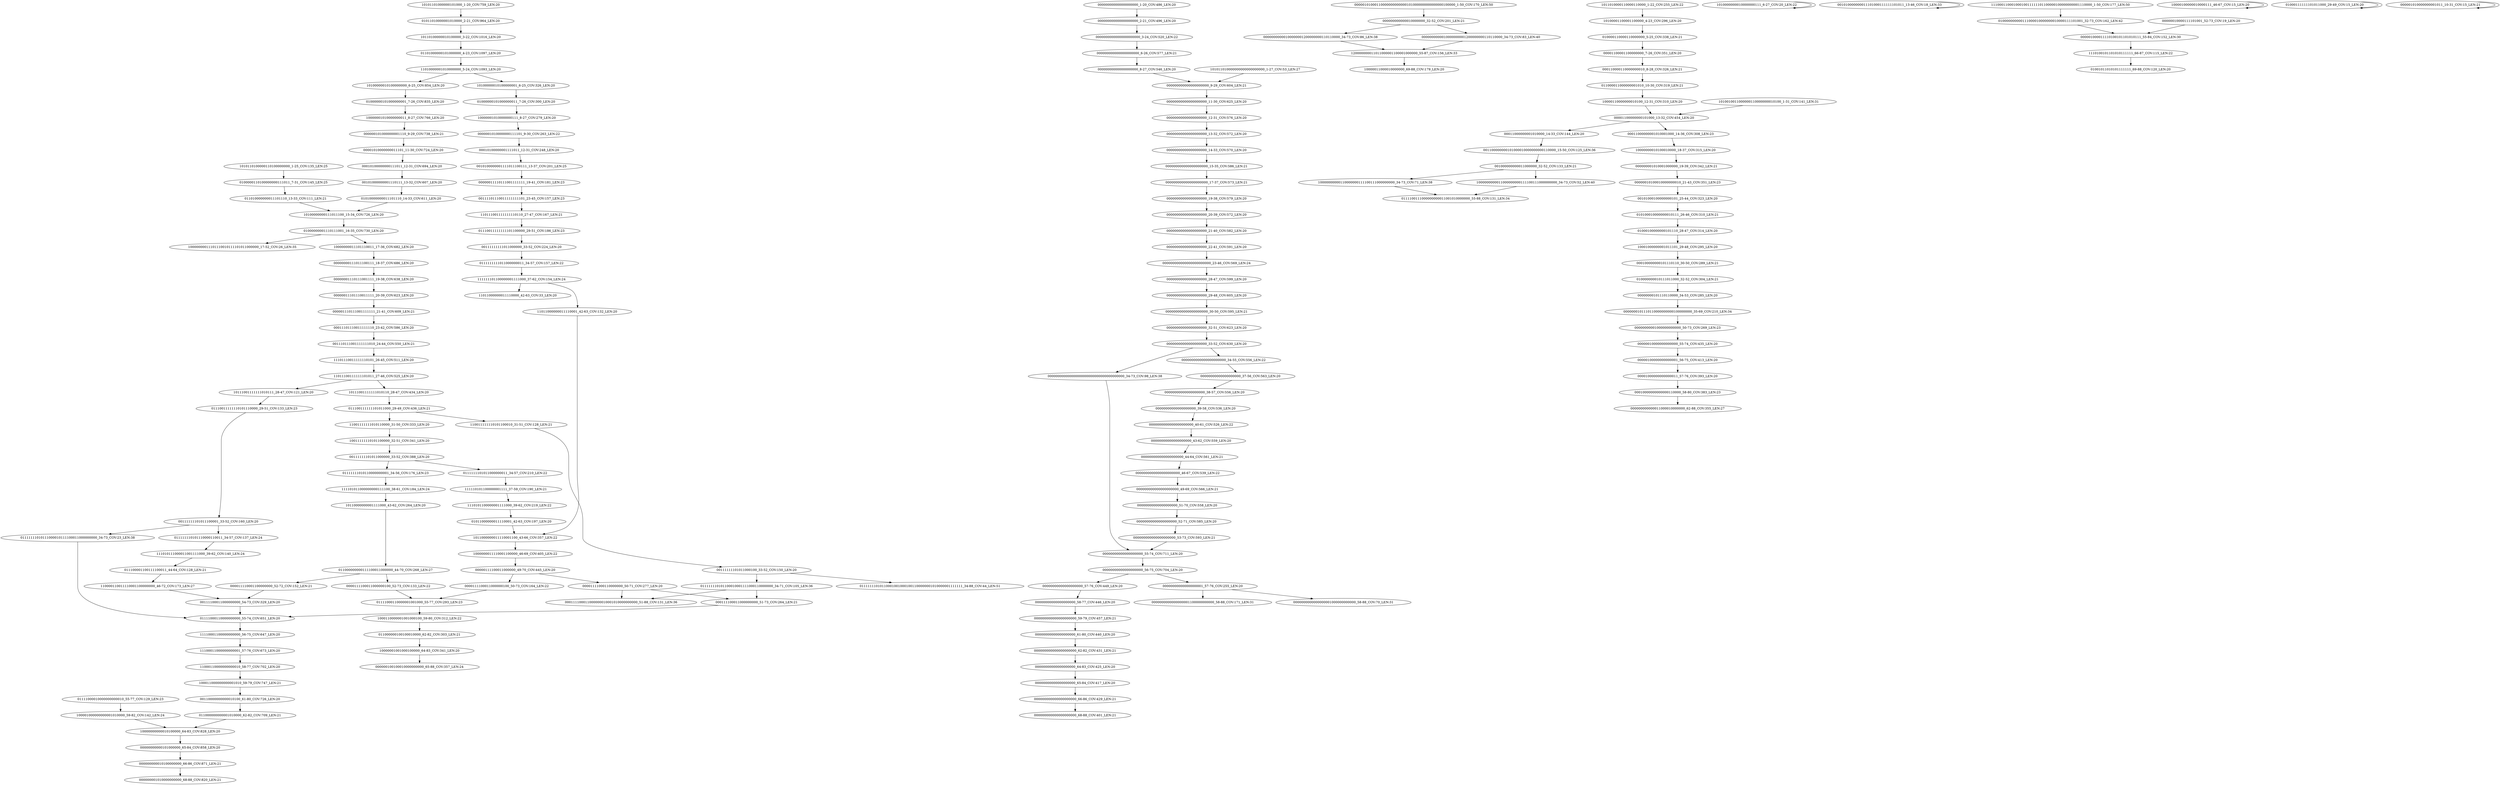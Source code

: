 digraph G {
    "000000101000000001110_9-29_COV:738_LEN:21" -> "00001010000000011101_11-30_COV:724_LEN:20";
    "00000000000000000000_37-56_COV:563_LEN:20" -> "00000000000000000000_38-57_COV:556_LEN:20";
    "00000000000000000000_38-57_COV:556_LEN:20" -> "00000000000000000000_39-58_COV:536_LEN:20";
    "111101011000000000111100_38-61_COV:184_LEN:24" -> "10110000000001111000_43-62_COV:264_LEN:20";
    "011111110101100010001111000110000000_34-71_COV:105_LEN:36" -> "000111100011000000010001010000000000_51-88_COV:131_LEN:36";
    "011111110101100010001111000110000000_34-71_COV:105_LEN:36" -> "000111100011000000000_51-73_COV:264_LEN:21";
    "00000101000110000000000000101000000000000000100000_1-50_COV:170_LEN:50" -> "000000000000010000000_32-52_COV:201_LEN:21";
    "10110100000010100000_3-22_COV:1016_LEN:20" -> "01101000000101000000_4-23_COV:1097_LEN:20";
    "00000000000000000000_8-27_COV:546_LEN:20" -> "000000000000000000000_9-29_COV:604_LEN:21";
    "000000000000000000000000_23-46_COV:569_LEN:24" -> "00000000000000000000_28-47_COV:599_LEN:20";
    "00000000000000000000_11-30_COV:625_LEN:20" -> "00000000000000000000_12-31_COV:576_LEN:20";
    "00000000101110110000_34-53_COV:285_LEN:20" -> "0000000101110110000000000100000000_35-69_COV:210_LEN:34";
    "120000000011011000001100001000000_55-87_COV:156_LEN:33" -> "10000011000010000000_69-88_COV:179_LEN:20";
    "00101000100000000101_25-44_COV:323_LEN:20" -> "010100010000000010111_26-46_COV:310_LEN:21";
    "011000000000111100011000000_44-70_COV:268_LEN:27" -> "000011110001100000000_52-72_COV:152_LEN:21";
    "011000000000111100011000000_44-70_COV:268_LEN:27" -> "0000111100011000000100_52-73_COV:133_LEN:22";
    "1010000000010000000111_6-27_COV:20_LEN:22" -> "1010000000010000000111_6-27_COV:20_LEN:22";
    "10111001111111010110_28-47_COV:434_LEN:20" -> "011100111111101011000_29-49_COV:436_LEN:21";
    "001010000000011101000111111101011_13-46_COV:18_LEN:33" -> "001010000000011101000111111101011_13-46_COV:18_LEN:33";
    "111010111000011001111000_39-62_COV:140_LEN:24" -> "011100001100111100011_44-64_COV:128_LEN:21";
    "00000000000000000000_28-47_COV:599_LEN:20" -> "00000000000000000000_29-48_COV:605_LEN:20";
    "0111111101011000000011_34-57_COV:210_LEN:22" -> "111110101100000001111_37-59_COV:190_LEN:21";
    "000000000000000000000_44-64_COV:561_LEN:21" -> "0000000000000000000000_46-67_COV:539_LEN:22";
    "1000110000001001000100_59-80_COV:312_LEN:22" -> "011000000100100010000_62-82_COV:303_LEN:21";
    "10101101000000101000_1-20_COV:759_LEN:20" -> "01011010000001010000_2-21_COV:964_LEN:20";
    "00111101110011111111101_23-45_COV:157_LEN:23" -> "110111001111111110110_27-47_COV:167_LEN:21";
    "011100111111101011000_29-49_COV:436_LEN:21" -> "110011111110101100010_31-51_COV:128_LEN:21";
    "011100111111101011000_29-49_COV:436_LEN:21" -> "11001111111010110000_31-50_COV:333_LEN:20";
    "00111111101011000000_33-52_COV:388_LEN:20" -> "0111111101011000000011_34-57_COV:210_LEN:22";
    "00111111101011000000_33-52_COV:388_LEN:20" -> "01111111010110000000001_34-56_COV:176_LEN:23";
    "10000001010000000111_8-27_COV:279_LEN:20" -> "0000001010000000111101_9-30_COV:263_LEN:22";
    "011000011000000001010_10-30_COV:319_LEN:21" -> "10000110000000010100_12-31_COV:310_LEN:20";
    "10100000010100000001_6-25_COV:326_LEN:20" -> "01000000101000000011_7-26_COV:300_LEN:20";
    "100001000000000001010000_59-82_COV:142_LEN:24" -> "10000000000010100000_64-83_COV:828_LEN:20";
    "00111111111011000000_33-52_COV:224_LEN:20" -> "0111111111011000000011_34-57_COV:157_LEN:22";
    "00001010000000011101_11-30_COV:724_LEN:20" -> "00010100000000111011_12-31_COV:694_LEN:20";
    "00000000000000000000_61-80_COV:440_LEN:20" -> "000000000000000000000_62-82_COV:431_LEN:21";
    "01010000000011101110_14-33_COV:611_LEN:20" -> "10100000000111011100_15-34_COV:726_LEN:20";
    "10000000000110000000111100111000000000_34-73_COV:71_LEN:38" -> "0111100111000000000011001010000000_55-88_COV:131_LEN:34";
    "00000000000000000000_33-52_COV:630_LEN:20" -> "00000000000000000000000000000000000000_34-73_COV:98_LEN:38";
    "00000000000000000000_33-52_COV:630_LEN:20" -> "0000000000000000000000_34-55_COV:556_LEN:22";
    "00010100000000111011_12-31_COV:694_LEN:20" -> "00101000000001110111_13-32_COV:607_LEN:20";
    "00000010100010000000010_21-43_COV:351_LEN:23" -> "00101000100000000101_25-44_COV:323_LEN:20";
    "01011000000011110001_42-63_COV:197_LEN:20" -> "1011000000011110001100_43-66_COV:357_LEN:22";
    "1010110100000110100000000_1-25_COV:135_LEN:25" -> "0100000110100000000111011_7-31_COV:145_LEN:25";
    "01110011111110101110000_29-51_COV:133_LEN:23" -> "00111111101011100001_33-52_COV:160_LEN:20";
    "000000000010100000000_66-86_COV:871_LEN:21" -> "000000001010000000000_68-88_COV:820_LEN:21";
    "11100011000100010011111101100000100000000001110000_1-50_COV:177_LEN:50" -> "010000000000111000010000000010000111101001_32-73_COV:162_LEN:42";
    "000011110001100000000_52-72_COV:152_LEN:21" -> "00111100011000000000_54-73_COV:329_LEN:20";
    "00011101110011111110_23-42_COV:586_LEN:20" -> "001110111001111111010_24-44_COV:550_LEN:21";
    "010000000010111011000_32-52_COV:304_LEN:21" -> "00000000101110110000_34-53_COV:285_LEN:20";
    "101011010000000000000000000_1-27_COV:53_LEN:27" -> "000000000000000000000_9-29_COV:604_LEN:21";
    "001100000000101000010000000000110000_15-50_COV:125_LEN:36" -> "001000000000011000000_32-52_COV:133_LEN:21";
    "00000000000000000000_65-84_COV:417_LEN:20" -> "000000000000000000000_66-86_COV:429_LEN:21";
    "00000000000000000000000000000000000000_34-73_COV:98_LEN:38" -> "00000000000000000000_55-74_COV:711_LEN:20";
    "00010100000001111011_12-31_COV:248_LEN:20" -> "0010100000001111011100111_13-37_COV:201_LEN:25";
    "00000000000000000000_19-38_COV:579_LEN:20" -> "00000000000000000000_20-39_COV:572_LEN:20";
    "000000000000000000000_53-73_COV:593_LEN:21" -> "00000000000000000000_55-74_COV:711_LEN:20";
    "01110011111111101100000_29-51_COV:186_LEN:23" -> "00111111111011000000_33-52_COV:224_LEN:20";
    "111110101100000001111_37-59_COV:190_LEN:21" -> "1110101100000001111000_39-62_COV:219_LEN:22";
    "1110101100000001111000_39-62_COV:219_LEN:22" -> "01011000000011110001_42-63_COV:197_LEN:20";
    "011100001100111100011_44-64_COV:128_LEN:21" -> "110000110011110001100000000_46-72_COV:173_LEN:27";
    "000001110111001111111_21-41_COV:609_LEN:21" -> "00011101110011111110_23-42_COV:586_LEN:20";
    "00000000000000000000_55-74_COV:711_LEN:20" -> "00000000000000000000_56-75_COV:704_LEN:20";
    "00000000111011100111_18-37_COV:686_LEN:20" -> "00000001110111001111_19-38_COV:638_LEN:20";
    "10000100000010000111_46-67_COV:15_LEN:20" -> "10000100000010000111_46-67_COV:15_LEN:20";
    "011000000000001010000_62-82_COV:709_LEN:21" -> "10000000000010100000_64-83_COV:828_LEN:20";
    "0111111111011000000011_34-57_COV:157_LEN:22" -> "111111101100000001111000_37-62_COV:154_LEN:24";
    "00111111101011000100_33-52_COV:150_LEN:20" -> "011111110101100010001111000110000000_34-71_COV:105_LEN:36";
    "00111111101011000100_33-52_COV:150_LEN:20" -> "011111110101100010010001001100000001010000001111111_34-88_COV:44_LEN:51";
    "00001111000110000000_50-71_COV:277_LEN:20" -> "000111100011000000010001010000000000_51-88_COV:131_LEN:36";
    "00001111000110000000_50-71_COV:277_LEN:20" -> "000111100011000000000_51-73_COV:264_LEN:21";
    "11100011000000000001_57-76_COV:673_LEN:20" -> "11000110000000000010_58-77_COV:702_LEN:20";
    "00000000000000000000_12-31_COV:576_LEN:20" -> "00000000000000000000_13-32_COV:572_LEN:20";
    "010000110000110000000_5-25_COV:338_LEN:21" -> "00001100001100000000_7-26_COV:351_LEN:20";
    "10100000000111011100_15-34_COV:726_LEN:20" -> "01000000001110111001_16-35_COV:730_LEN:20";
    "01101000000101000000_4-23_COV:1097_LEN:20" -> "11010000001010000000_5-24_COV:1093_LEN:20";
    "00000010000000000000_55-74_COV:435_LEN:20" -> "00000100000000000001_56-75_COV:413_LEN:20";
    "00000000000000000000_14-33_COV:570_LEN:20" -> "000000000000000000000_15-35_COV:586_LEN:21";
    "000000000000000000000_17-37_COV:573_LEN:21" -> "00000000000000000000_19-38_COV:579_LEN:20";
    "000000000000000000000_66-86_COV:429_LEN:21" -> "000000000000000000000_68-88_COV:401_LEN:21";
    "11011100111111101011_27-46_COV:525_LEN:20" -> "10111001111111010110_28-47_COV:434_LEN:20";
    "11011100111111101011_27-46_COV:525_LEN:20" -> "10111001111111010111_28-47_COV:121_LEN:20";
    "10000000011101110011_17-36_COV:682_LEN:20" -> "00000000111011100111_18-37_COV:686_LEN:20";
    "00000000001000000000000_50-73_COV:269_LEN:23" -> "00000010000000000000_55-74_COV:435_LEN:20";
    "00000100000000000001_56-75_COV:413_LEN:20" -> "00001000000000000011_57-76_COV:393_LEN:20";
    "00001100000000101000_13-32_COV:454_LEN:20" -> "00011000000001010000_14-33_COV:144_LEN:20";
    "00001100000000101000_13-32_COV:454_LEN:20" -> "00011000000001010001000_14-36_COV:308_LEN:23";
    "011000000100100010000_62-82_COV:303_LEN:21" -> "10000001001000100000_64-83_COV:341_LEN:20";
    "00000000000000000000_29-48_COV:605_LEN:20" -> "000000000000000000000_30-50_COV:595_LEN:21";
    "000000000000000000000_59-79_COV:457_LEN:21" -> "00000000000000000000_61-80_COV:440_LEN:20";
    "10011111110101100000_32-51_COV:341_LEN:20" -> "00111111101011000000_33-52_COV:388_LEN:20";
    "00000000000000000000_57-76_COV:449_LEN:20" -> "00000000000000000000_58-77_COV:446_LEN:20";
    "1011010000110000110000_1-22_COV:255_LEN:22" -> "10100001100001100000_4-23_COV:296_LEN:20";
    "00000000000000000000_32-51_COV:623_LEN:20" -> "00000000000000000000_33-52_COV:630_LEN:20";
    "001110111001111111010_24-44_COV:550_LEN:21" -> "11101110011111110101_26-45_COV:511_LEN:20";
    "00000000000000000000_58-77_COV:446_LEN:20" -> "000000000000000000000_59-79_COV:457_LEN:21";
    "01111000110000001001000_55-77_COV:293_LEN:23" -> "1000110000001001000100_59-80_COV:312_LEN:22";
    "00000010000111101001_52-73_COV:19_LEN:20" -> "000001000011110100101101010111_55-84_COV:152_LEN:30";
    "000111100011000000000_51-73_COV:264_LEN:21" -> "01111000110000000000_55-74_COV:651_LEN:20";
    "00000000000000000000_20-39_COV:572_LEN:20" -> "00000000000000000000_21-40_COV:582_LEN:20";
    "000000000000000000000_30-50_COV:595_LEN:21" -> "00000000000000000000_32-51_COV:623_LEN:20";
    "0000000000000000000000_34-55_COV:556_LEN:22" -> "00000000000000000000_37-56_COV:563_LEN:20";
    "110011111110101100010_31-51_COV:128_LEN:21" -> "00111111101011000100_33-52_COV:150_LEN:20";
    "01000111111101011000_29-49_COV:15_LEN:20" -> "01000111111101011000_29-49_COV:15_LEN:20";
    "10100000010100000000_6-25_COV:854_LEN:20" -> "01000000101000000001_7-26_COV:835_LEN:20";
    "10000001001000100000_64-83_COV:341_LEN:20" -> "000000100100010000000000_65-88_COV:357_LEN:24";
    "10100001100001100000_4-23_COV:296_LEN:20" -> "010000110000110000000_5-25_COV:338_LEN:21";
    "11110001100000000000_56-75_COV:647_LEN:20" -> "11100011000000000001_57-76_COV:673_LEN:20";
    "000000000000010000000_32-52_COV:201_LEN:21" -> "00000000000100000001200000000110110000_34-73_COV:86_LEN:38";
    "000000000000010000000_32-52_COV:201_LEN:21" -> "0000000000010000000001200000000110110000_34-73_COV:83_LEN:40";
    "00000000000000000000_56-75_COV:704_LEN:20" -> "00000000000000000000_57-76_COV:449_LEN:20";
    "00000000000000000000_56-75_COV:704_LEN:20" -> "00000000000000000001_57-76_COV:255_LEN:20";
    "10000000010100010000_18-37_COV:315_LEN:20" -> "000000001010001000000_19-39_COV:342_LEN:21";
    "11010000001010000000_5-24_COV:1093_LEN:20" -> "10100000010100000001_6-25_COV:326_LEN:20";
    "11010000001010000000_5-24_COV:1093_LEN:20" -> "10100000010100000000_6-25_COV:854_LEN:20";
    "1011000000011110001100_43-66_COV:357_LEN:22" -> "1000000011110001100000_46-69_COV:405_LEN:22";
    "11101110011111110101_26-45_COV:511_LEN:20" -> "11011100111111101011_27-46_COV:525_LEN:20";
    "0100000110100000000111011_7-31_COV:145_LEN:25" -> "011010000000011101110_13-33_COV:111_LEN:21";
    "1010010011000000110000000010100_1-31_COV:141_LEN:31" -> "00001100000000101000_13-32_COV:454_LEN:20";
    "110000110011110001100000000_46-72_COV:173_LEN:27" -> "00111100011000000000_54-73_COV:329_LEN:20";
    "00000000000100000001200000000110110000_34-73_COV:86_LEN:38" -> "120000000011011000001100001000000_55-87_COV:156_LEN:33";
    "0000000101110110000000000100000000_35-69_COV:210_LEN:34" -> "00000000001000000000000_50-73_COV:269_LEN:23";
    "0000000000000000000000_3-24_COV:520_LEN:22" -> "000000000000000000000_6-26_COV:577_LEN:21";
    "11000110000000000010_58-77_COV:702_LEN:20" -> "100011000000000001010_59-79_COV:747_LEN:21";
    "00000000000101000000_65-84_COV:858_LEN:20" -> "000000000010100000000_66-86_COV:871_LEN:21";
    "10111001111111010111_28-47_COV:121_LEN:20" -> "01110011111110101110000_29-51_COV:133_LEN:23";
    "00010000000000000110000_58-80_COV:383_LEN:23" -> "000000000000011000010000000_62-88_COV:355_LEN:27";
    "000000000000000000000_6-26_COV:577_LEN:21" -> "00000000000000000000_8-27_COV:546_LEN:20";
    "10000000000010100000_64-83_COV:828_LEN:20" -> "00000000000101000000_65-84_COV:858_LEN:20";
    "11011000000011110001_42-63_COV:132_LEN:20" -> "1011000000011110001100_43-66_COV:357_LEN:22";
    "1110100101101010111111_66-87_COV:115_LEN:22" -> "01001011010101111111_69-88_COV:120_LEN:20";
    "00000000000000000000_21-40_COV:582_LEN:20" -> "00000000000000000000_22-41_COV:591_LEN:20";
    "00000000000000000000_64-83_COV:425_LEN:20" -> "00000000000000000000_65-84_COV:417_LEN:20";
    "000000000000000000000_15-35_COV:586_LEN:21" -> "000000000000000000000_17-37_COV:573_LEN:21";
    "0000000000000000000000_46-67_COV:539_LEN:22" -> "000000000000000000000_49-69_COV:566_LEN:21";
    "010100010000000010111_26-46_COV:310_LEN:21" -> "01000100000000101110_28-47_COV:314_LEN:20";
    "00000011110111001111111_19-41_COV:181_LEN:23" -> "00111101110011111111101_23-45_COV:157_LEN:23";
    "00000000000000000000_51-70_COV:558_LEN:20" -> "00000000000000000000_52-71_COV:585_LEN:20";
    "0000111100011000000100_52-73_COV:133_LEN:22" -> "01111000110000001001000_55-77_COV:293_LEN:23";
    "00000000000000000000_43-62_COV:559_LEN:20" -> "000000000000000000000_44-64_COV:561_LEN:21";
    "00000000000000000000_1-20_COV:486_LEN:20" -> "00000000000000000000_2-21_COV:496_LEN:20";
    "00101000000001110111_13-32_COV:607_LEN:20" -> "01010000000011101110_14-33_COV:611_LEN:20";
    "10110000000001111000_43-62_COV:264_LEN:20" -> "011000000000111100011000000_44-70_COV:268_LEN:27";
    "01000000101000000001_7-26_COV:835_LEN:20" -> "10000001010000000011_8-27_COV:766_LEN:20";
    "000001010000000001011_10-31_COV:15_LEN:21" -> "000001010000000001011_10-31_COV:15_LEN:21";
    "00000000000000000000_2-21_COV:496_LEN:20" -> "0000000000000000000000_3-24_COV:520_LEN:22";
    "01111111010111000010111100011000000000_34-73_COV:23_LEN:38" -> "01111000110000000000_55-74_COV:651_LEN:20";
    "00001000000000000011_57-76_COV:393_LEN:20" -> "00010000000000000110000_58-80_COV:383_LEN:23";
    "1000000011110001100000_46-69_COV:405_LEN:22" -> "00000111100011000000_49-70_COV:445_LEN:20";
    "00000111100011000000_49-70_COV:445_LEN:20" -> "00001111000110000000_50-71_COV:277_LEN:20";
    "00000111100011000000_49-70_COV:445_LEN:20" -> "0000111100011000000100_50-73_COV:164_LEN:22";
    "010000000000111000010000000010000111101001_32-73_COV:162_LEN:42" -> "000001000011110100101101010111_55-84_COV:152_LEN:30";
    "001000000000011000000_32-52_COV:133_LEN:21" -> "10000000000110000000111100111000000000_34-73_COV:71_LEN:38";
    "001000000000011000000_32-52_COV:133_LEN:21" -> "1000000000011000000000111100111000000000_34-73_COV:52_LEN:40";
    "0000001010000000111101_9-30_COV:263_LEN:22" -> "00010100000001111011_12-31_COV:248_LEN:20";
    "01111111010110000000001_34-56_COV:176_LEN:23" -> "111101011000000000111100_38-61_COV:184_LEN:24";
    "000001000011110100101101010111_55-84_COV:152_LEN:30" -> "1110100101101010111111_66-87_COV:115_LEN:22";
    "111111101100000001111000_37-62_COV:154_LEN:24" -> "11011000000011110000_42-63_COV:33_LEN:20";
    "111111101100000001111000_37-62_COV:154_LEN:24" -> "11011000000011110001_42-63_COV:132_LEN:20";
    "00011000000001010000_14-33_COV:144_LEN:20" -> "001100000000101000010000000000110000_15-50_COV:125_LEN:36";
    "00111111101011100001_33-52_COV:160_LEN:20" -> "01111111010111000010111100011000000000_34-73_COV:23_LEN:38";
    "00111111101011100001_33-52_COV:160_LEN:20" -> "011111110101110000110011_34-57_COV:137_LEN:24";
    "01000100000000101110_28-47_COV:314_LEN:20" -> "10001000000001011101_29-48_COV:295_LEN:20";
    "00110000000000010100_61-80_COV:726_LEN:20" -> "011000000000001010000_62-82_COV:709_LEN:21";
    "100011000000000001010_59-79_COV:747_LEN:21" -> "00110000000000010100_61-80_COV:726_LEN:20";
    "00000001110111001111_19-38_COV:638_LEN:20" -> "00000011101110011111_20-39_COV:623_LEN:20";
    "01000000001110111001_16-35_COV:730_LEN:20" -> "10000000011101110011_17-36_COV:682_LEN:20";
    "01000000001110111001_16-35_COV:730_LEN:20" -> "10000000011101110010111101011000000_17-52_COV:26_LEN:35";
    "000000001010001000000_19-39_COV:342_LEN:21" -> "00000010100010000000010_21-43_COV:351_LEN:23";
    "00000000000000000000_13-32_COV:572_LEN:20" -> "00000000000000000000_14-33_COV:570_LEN:20";
    "110111001111111110110_27-47_COV:167_LEN:21" -> "01110011111111101100000_29-51_COV:186_LEN:23";
    "00000000000000000000_39-58_COV:536_LEN:20" -> "0000000000000000000000_40-61_COV:526_LEN:22";
    "0000111100011000000100_50-73_COV:164_LEN:22" -> "01111000110000001001000_55-77_COV:293_LEN:23";
    "000100000000101110110_30-50_COV:289_LEN:21" -> "010000000010111011000_32-52_COV:304_LEN:21";
    "00000000000000000000_52-71_COV:585_LEN:20" -> "000000000000000000000_53-73_COV:593_LEN:21";
    "000000000000000000000_62-82_COV:431_LEN:21" -> "00000000000000000000_64-83_COV:425_LEN:20";
    "00011000000001010001000_14-36_COV:308_LEN:23" -> "10000000010100010000_18-37_COV:315_LEN:20";
    "01000000101000000011_7-26_COV:300_LEN:20" -> "10000001010000000111_8-27_COV:279_LEN:20";
    "0010100000001111011100111_13-37_COV:201_LEN:25" -> "00000011110111001111111_19-41_COV:181_LEN:23";
    "011010000000011101110_13-33_COV:111_LEN:21" -> "10100000000111011100_15-34_COV:726_LEN:20";
    "01111000110000000000_55-74_COV:651_LEN:20" -> "11110001100000000000_56-75_COV:647_LEN:20";
    "000000000000000000000_49-69_COV:566_LEN:21" -> "00000000000000000000_51-70_COV:558_LEN:20";
    "000000000000000000000_9-29_COV:604_LEN:21" -> "00000000000000000000_11-30_COV:625_LEN:20";
    "00000000000000000001_57-76_COV:255_LEN:20" -> "0000000000000000001100000000000_58-88_COV:171_LEN:31";
    "00000000000000000001_57-76_COV:255_LEN:20" -> "0000000000000000001000000000000_58-88_COV:70_LEN:31";
    "1000000000011000000000111100111000000000_34-73_COV:52_LEN:40" -> "0111100111000000000011001010000000_55-88_COV:131_LEN:34";
    "10000001010000000011_8-27_COV:766_LEN:20" -> "000000101000000001110_9-29_COV:738_LEN:21";
    "00000011101110011111_20-39_COV:623_LEN:20" -> "000001110111001111111_21-41_COV:609_LEN:21";
    "00000000000000000000_22-41_COV:591_LEN:20" -> "000000000000000000000000_23-46_COV:569_LEN:24";
    "10000110000000010100_12-31_COV:310_LEN:20" -> "00001100000000101000_13-32_COV:454_LEN:20";
    "0000000000010000000001200000000110110000_34-73_COV:83_LEN:40" -> "120000000011011000001100001000000_55-87_COV:156_LEN:33";
    "00111100011000000000_54-73_COV:329_LEN:20" -> "01111000110000000000_55-74_COV:651_LEN:20";
    "11001111111010110000_31-50_COV:333_LEN:20" -> "10011111110101100000_32-51_COV:341_LEN:20";
    "01111000010000000000010_55-77_COV:129_LEN:23" -> "100001000000000001010000_59-82_COV:142_LEN:24";
    "10001000000001011101_29-48_COV:295_LEN:20" -> "000100000000101110110_30-50_COV:289_LEN:21";
    "0000000000000000000000_40-61_COV:526_LEN:22" -> "00000000000000000000_43-62_COV:559_LEN:20";
    "00001100001100000000_7-26_COV:351_LEN:20" -> "000110000110000000010_8-28_COV:326_LEN:21";
    "01011010000001010000_2-21_COV:964_LEN:20" -> "10110100000010100000_3-22_COV:1016_LEN:20";
    "011111110101110000110011_34-57_COV:137_LEN:24" -> "111010111000011001111000_39-62_COV:140_LEN:24";
    "000110000110000000010_8-28_COV:326_LEN:21" -> "011000011000000001010_10-30_COV:319_LEN:21";
}
